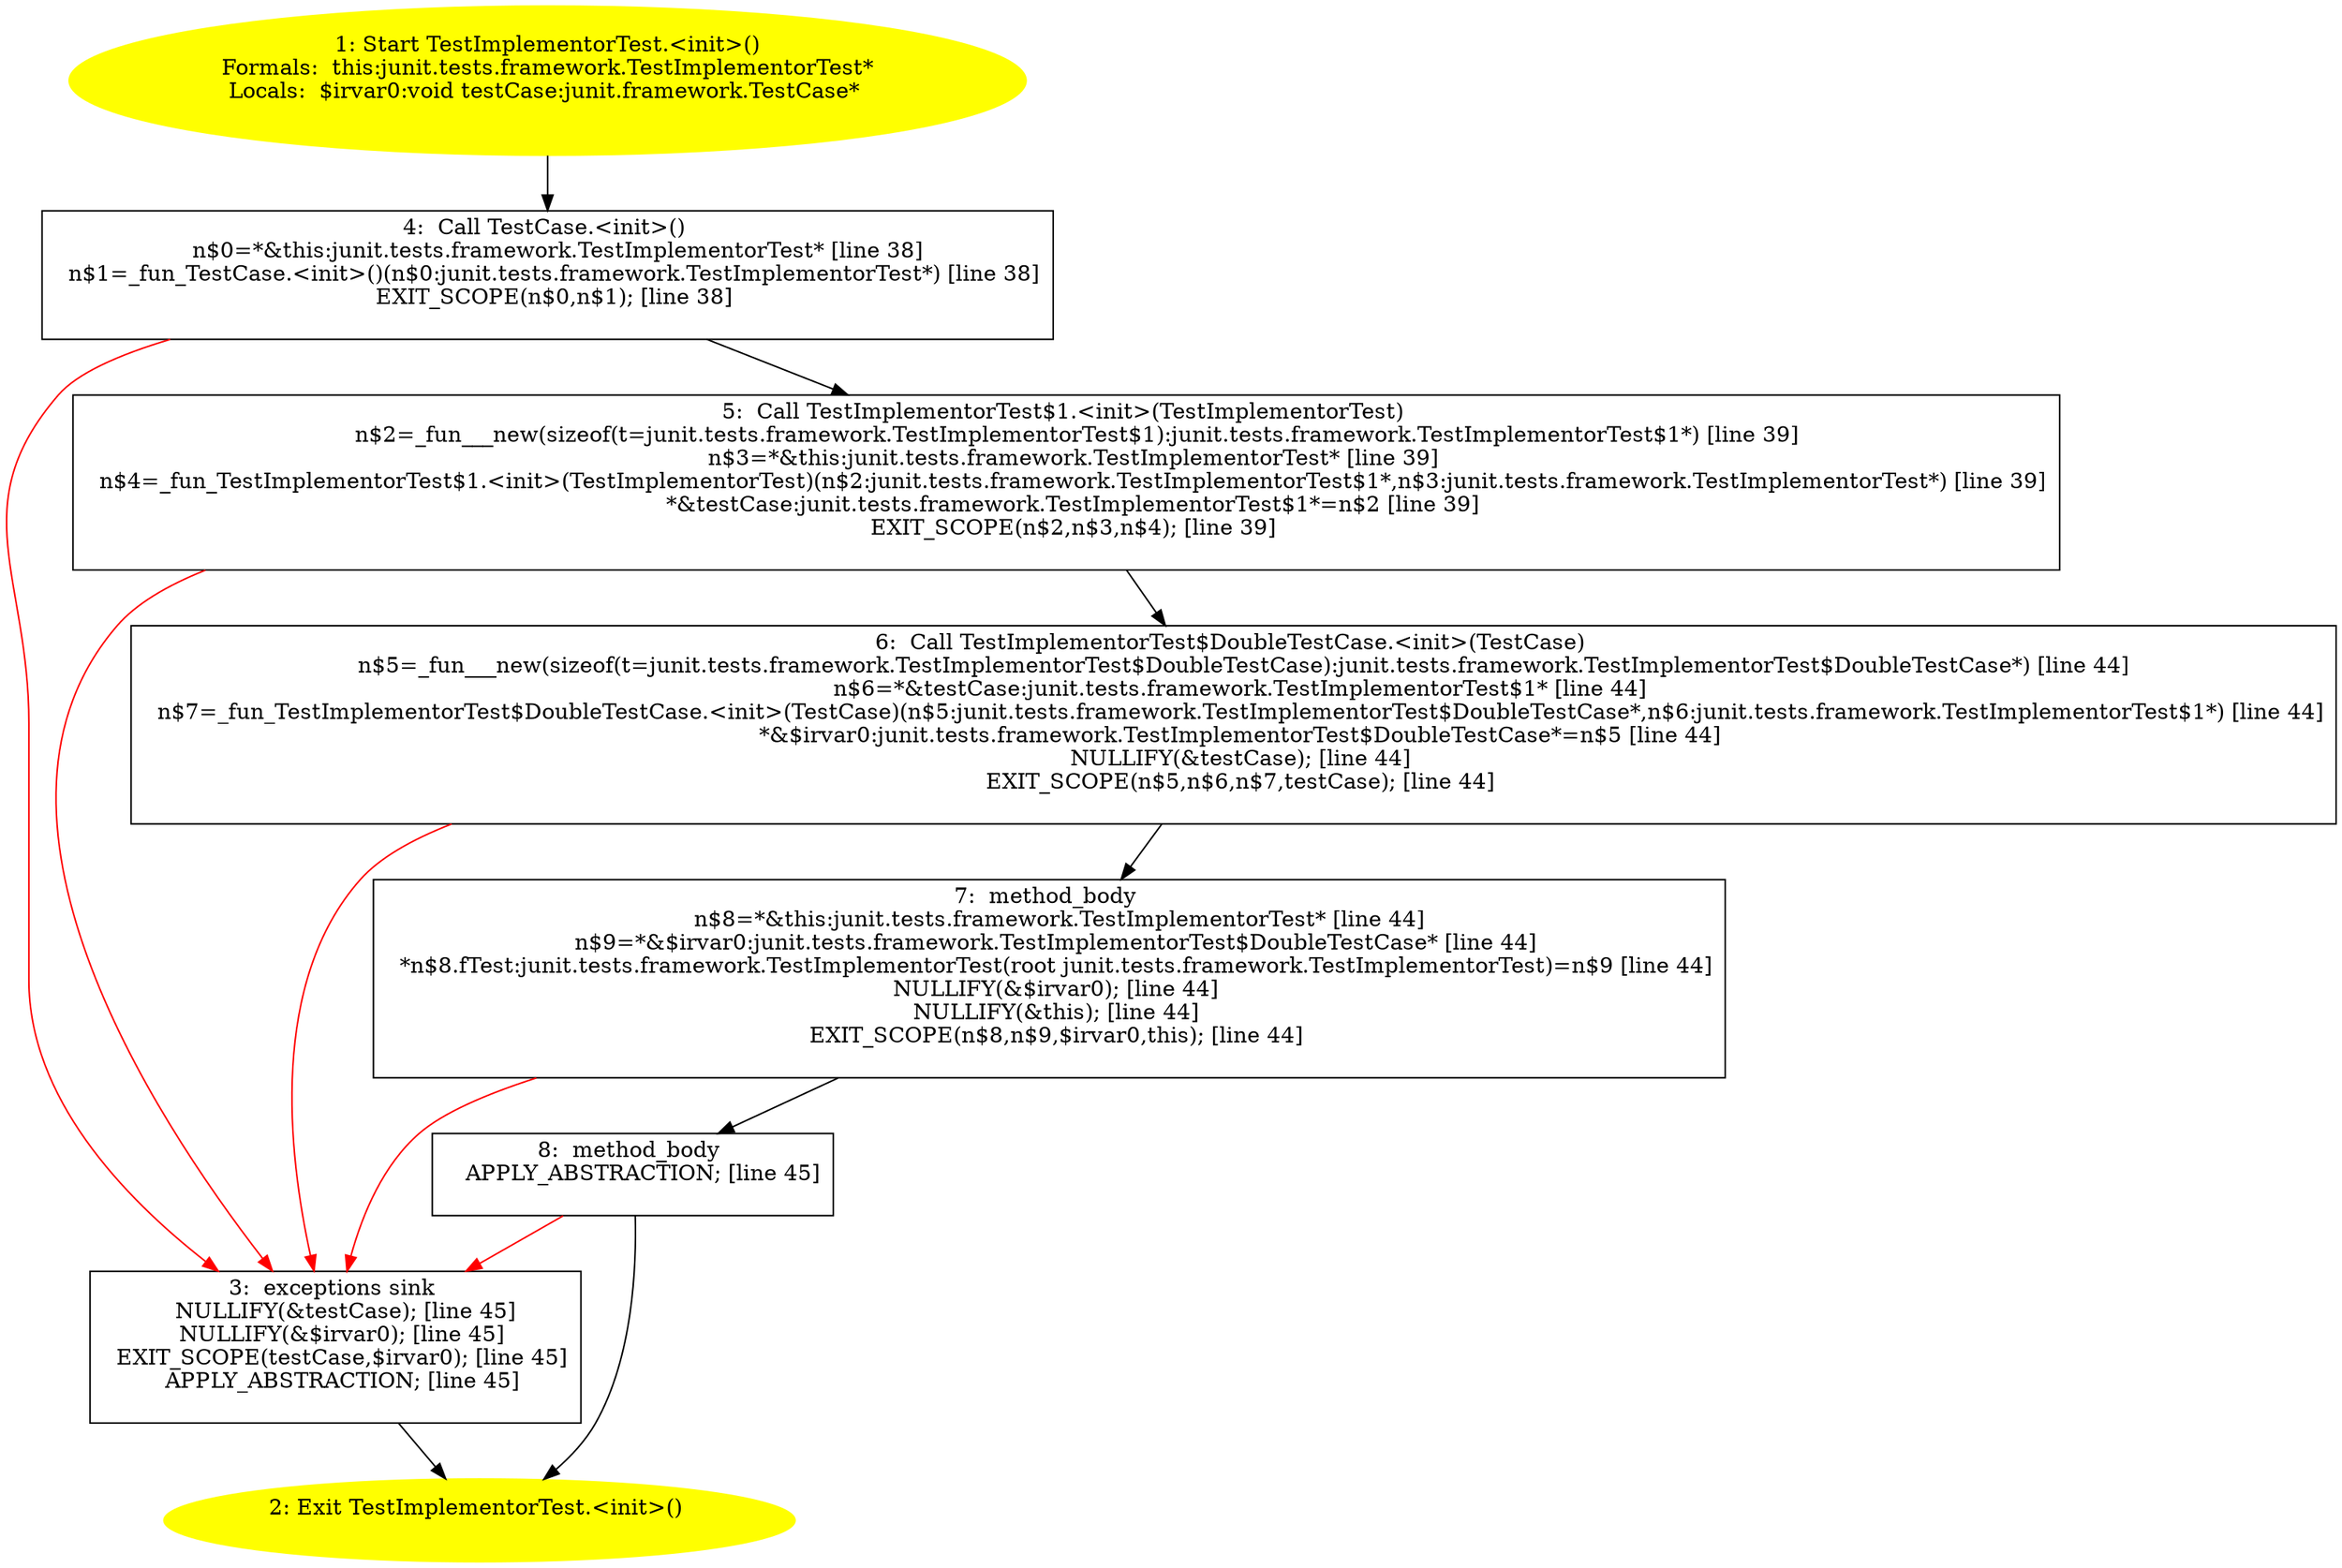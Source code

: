 /* @generated */
digraph cfg {
"junit.tests.framework.TestImplementorTest.<init>().9f591489d55bec11bde9a6c66d8a3c29_1" [label="1: Start TestImplementorTest.<init>()\nFormals:  this:junit.tests.framework.TestImplementorTest*\nLocals:  $irvar0:void testCase:junit.framework.TestCase* \n  " color=yellow style=filled]
	

	 "junit.tests.framework.TestImplementorTest.<init>().9f591489d55bec11bde9a6c66d8a3c29_1" -> "junit.tests.framework.TestImplementorTest.<init>().9f591489d55bec11bde9a6c66d8a3c29_4" ;
"junit.tests.framework.TestImplementorTest.<init>().9f591489d55bec11bde9a6c66d8a3c29_2" [label="2: Exit TestImplementorTest.<init>() \n  " color=yellow style=filled]
	

"junit.tests.framework.TestImplementorTest.<init>().9f591489d55bec11bde9a6c66d8a3c29_3" [label="3:  exceptions sink \n   NULLIFY(&testCase); [line 45]\n  NULLIFY(&$irvar0); [line 45]\n  EXIT_SCOPE(testCase,$irvar0); [line 45]\n  APPLY_ABSTRACTION; [line 45]\n " shape="box"]
	

	 "junit.tests.framework.TestImplementorTest.<init>().9f591489d55bec11bde9a6c66d8a3c29_3" -> "junit.tests.framework.TestImplementorTest.<init>().9f591489d55bec11bde9a6c66d8a3c29_2" ;
"junit.tests.framework.TestImplementorTest.<init>().9f591489d55bec11bde9a6c66d8a3c29_4" [label="4:  Call TestCase.<init>() \n   n$0=*&this:junit.tests.framework.TestImplementorTest* [line 38]\n  n$1=_fun_TestCase.<init>()(n$0:junit.tests.framework.TestImplementorTest*) [line 38]\n  EXIT_SCOPE(n$0,n$1); [line 38]\n " shape="box"]
	

	 "junit.tests.framework.TestImplementorTest.<init>().9f591489d55bec11bde9a6c66d8a3c29_4" -> "junit.tests.framework.TestImplementorTest.<init>().9f591489d55bec11bde9a6c66d8a3c29_5" ;
	 "junit.tests.framework.TestImplementorTest.<init>().9f591489d55bec11bde9a6c66d8a3c29_4" -> "junit.tests.framework.TestImplementorTest.<init>().9f591489d55bec11bde9a6c66d8a3c29_3" [color="red" ];
"junit.tests.framework.TestImplementorTest.<init>().9f591489d55bec11bde9a6c66d8a3c29_5" [label="5:  Call TestImplementorTest$1.<init>(TestImplementorTest) \n   n$2=_fun___new(sizeof(t=junit.tests.framework.TestImplementorTest$1):junit.tests.framework.TestImplementorTest$1*) [line 39]\n  n$3=*&this:junit.tests.framework.TestImplementorTest* [line 39]\n  n$4=_fun_TestImplementorTest$1.<init>(TestImplementorTest)(n$2:junit.tests.framework.TestImplementorTest$1*,n$3:junit.tests.framework.TestImplementorTest*) [line 39]\n  *&testCase:junit.tests.framework.TestImplementorTest$1*=n$2 [line 39]\n  EXIT_SCOPE(n$2,n$3,n$4); [line 39]\n " shape="box"]
	

	 "junit.tests.framework.TestImplementorTest.<init>().9f591489d55bec11bde9a6c66d8a3c29_5" -> "junit.tests.framework.TestImplementorTest.<init>().9f591489d55bec11bde9a6c66d8a3c29_6" ;
	 "junit.tests.framework.TestImplementorTest.<init>().9f591489d55bec11bde9a6c66d8a3c29_5" -> "junit.tests.framework.TestImplementorTest.<init>().9f591489d55bec11bde9a6c66d8a3c29_3" [color="red" ];
"junit.tests.framework.TestImplementorTest.<init>().9f591489d55bec11bde9a6c66d8a3c29_6" [label="6:  Call TestImplementorTest$DoubleTestCase.<init>(TestCase) \n   n$5=_fun___new(sizeof(t=junit.tests.framework.TestImplementorTest$DoubleTestCase):junit.tests.framework.TestImplementorTest$DoubleTestCase*) [line 44]\n  n$6=*&testCase:junit.tests.framework.TestImplementorTest$1* [line 44]\n  n$7=_fun_TestImplementorTest$DoubleTestCase.<init>(TestCase)(n$5:junit.tests.framework.TestImplementorTest$DoubleTestCase*,n$6:junit.tests.framework.TestImplementorTest$1*) [line 44]\n  *&$irvar0:junit.tests.framework.TestImplementorTest$DoubleTestCase*=n$5 [line 44]\n  NULLIFY(&testCase); [line 44]\n  EXIT_SCOPE(n$5,n$6,n$7,testCase); [line 44]\n " shape="box"]
	

	 "junit.tests.framework.TestImplementorTest.<init>().9f591489d55bec11bde9a6c66d8a3c29_6" -> "junit.tests.framework.TestImplementorTest.<init>().9f591489d55bec11bde9a6c66d8a3c29_7" ;
	 "junit.tests.framework.TestImplementorTest.<init>().9f591489d55bec11bde9a6c66d8a3c29_6" -> "junit.tests.framework.TestImplementorTest.<init>().9f591489d55bec11bde9a6c66d8a3c29_3" [color="red" ];
"junit.tests.framework.TestImplementorTest.<init>().9f591489d55bec11bde9a6c66d8a3c29_7" [label="7:  method_body \n   n$8=*&this:junit.tests.framework.TestImplementorTest* [line 44]\n  n$9=*&$irvar0:junit.tests.framework.TestImplementorTest$DoubleTestCase* [line 44]\n  *n$8.fTest:junit.tests.framework.TestImplementorTest(root junit.tests.framework.TestImplementorTest)=n$9 [line 44]\n  NULLIFY(&$irvar0); [line 44]\n  NULLIFY(&this); [line 44]\n  EXIT_SCOPE(n$8,n$9,$irvar0,this); [line 44]\n " shape="box"]
	

	 "junit.tests.framework.TestImplementorTest.<init>().9f591489d55bec11bde9a6c66d8a3c29_7" -> "junit.tests.framework.TestImplementorTest.<init>().9f591489d55bec11bde9a6c66d8a3c29_8" ;
	 "junit.tests.framework.TestImplementorTest.<init>().9f591489d55bec11bde9a6c66d8a3c29_7" -> "junit.tests.framework.TestImplementorTest.<init>().9f591489d55bec11bde9a6c66d8a3c29_3" [color="red" ];
"junit.tests.framework.TestImplementorTest.<init>().9f591489d55bec11bde9a6c66d8a3c29_8" [label="8:  method_body \n   APPLY_ABSTRACTION; [line 45]\n " shape="box"]
	

	 "junit.tests.framework.TestImplementorTest.<init>().9f591489d55bec11bde9a6c66d8a3c29_8" -> "junit.tests.framework.TestImplementorTest.<init>().9f591489d55bec11bde9a6c66d8a3c29_2" ;
	 "junit.tests.framework.TestImplementorTest.<init>().9f591489d55bec11bde9a6c66d8a3c29_8" -> "junit.tests.framework.TestImplementorTest.<init>().9f591489d55bec11bde9a6c66d8a3c29_3" [color="red" ];
}
